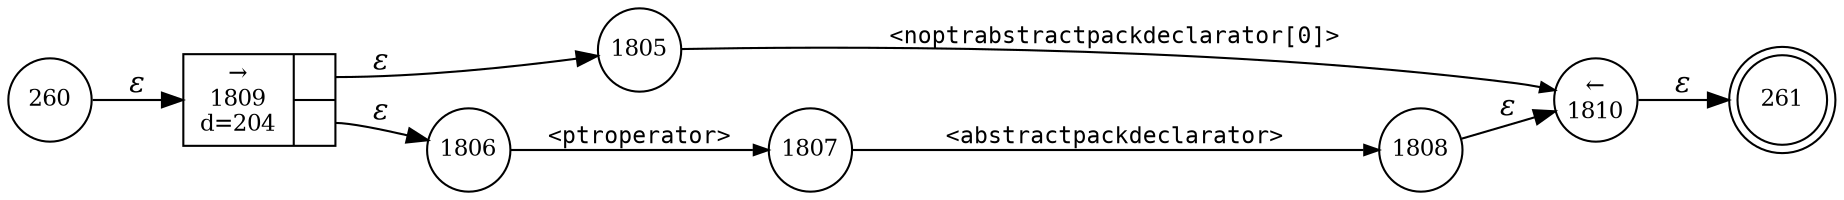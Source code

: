 digraph ATN {
rankdir=LR;
s261[fontsize=11, label="261", shape=doublecircle, fixedsize=true, width=.6];
s1808[fontsize=11,label="1808", shape=circle, fixedsize=true, width=.55, peripheries=1];
s1809[fontsize=11,label="{&rarr;\n1809\nd=204|{<p0>|<p1>}}", shape=record, fixedsize=false, peripheries=1];
s1810[fontsize=11,label="&larr;\n1810", shape=circle, fixedsize=true, width=.55, peripheries=1];
s260[fontsize=11,label="260", shape=circle, fixedsize=true, width=.55, peripheries=1];
s1805[fontsize=11,label="1805", shape=circle, fixedsize=true, width=.55, peripheries=1];
s1806[fontsize=11,label="1806", shape=circle, fixedsize=true, width=.55, peripheries=1];
s1807[fontsize=11,label="1807", shape=circle, fixedsize=true, width=.55, peripheries=1];
s260 -> s1809 [fontname="Times-Italic", label="&epsilon;"];
s1809:p0 -> s1805 [fontname="Times-Italic", label="&epsilon;"];
s1809:p1 -> s1806 [fontname="Times-Italic", label="&epsilon;"];
s1805 -> s1810 [fontsize=11, fontname="Courier", arrowsize=.7, label = "<noptrabstractpackdeclarator[0]>", arrowhead = normal];
s1806 -> s1807 [fontsize=11, fontname="Courier", arrowsize=.7, label = "<ptroperator>", arrowhead = normal];
s1810 -> s261 [fontname="Times-Italic", label="&epsilon;"];
s1807 -> s1808 [fontsize=11, fontname="Courier", arrowsize=.7, label = "<abstractpackdeclarator>", arrowhead = normal];
s1808 -> s1810 [fontname="Times-Italic", label="&epsilon;"];
}